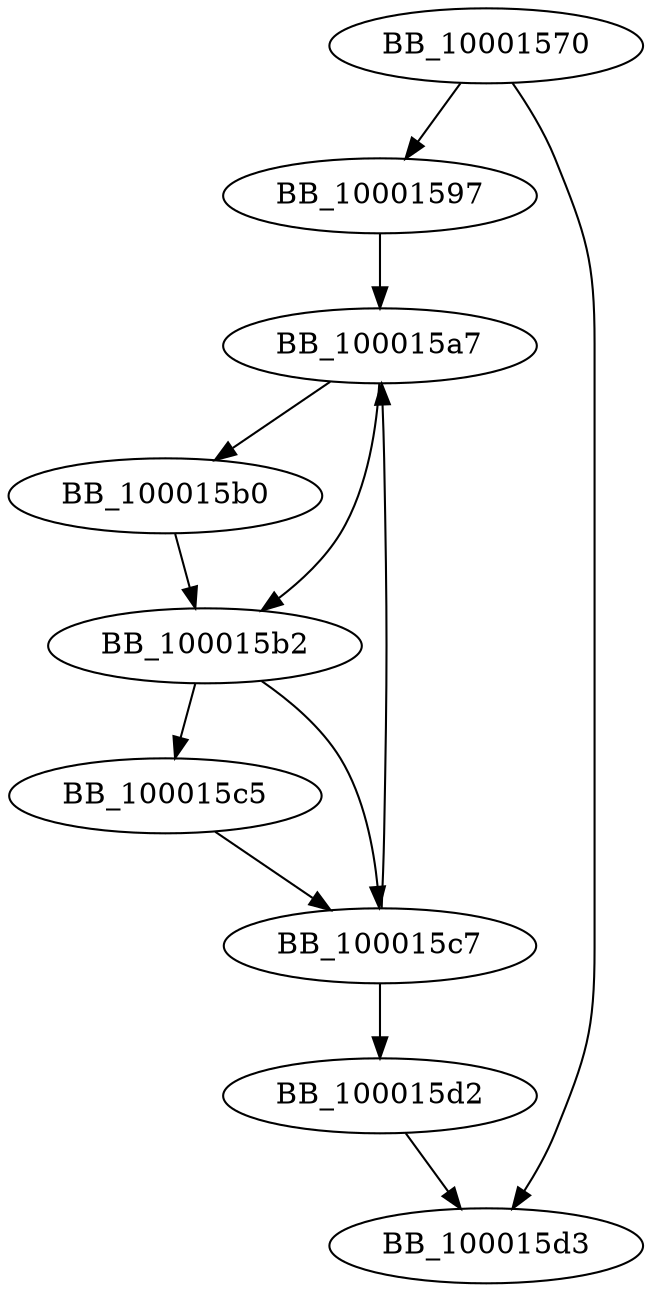 DiGraph sub_10001570{
BB_10001570->BB_10001597
BB_10001570->BB_100015d3
BB_10001597->BB_100015a7
BB_100015a7->BB_100015b0
BB_100015a7->BB_100015b2
BB_100015b0->BB_100015b2
BB_100015b2->BB_100015c5
BB_100015b2->BB_100015c7
BB_100015c5->BB_100015c7
BB_100015c7->BB_100015a7
BB_100015c7->BB_100015d2
BB_100015d2->BB_100015d3
}
